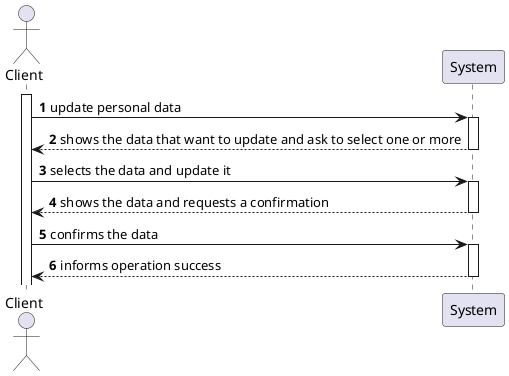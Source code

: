 @startuml
'https://plantuml.com/sequence-diagram

autonumber

actor "Client" as C
activate C
C -> System ++: update personal data
System --> C --: shows the data that want to update and ask to select one or more
C -> System ++: selects the data and update it
System --> C --: shows the data and requests a confirmation
C -> System ++: confirms the data
System --> C --: informs operation success
@enduml